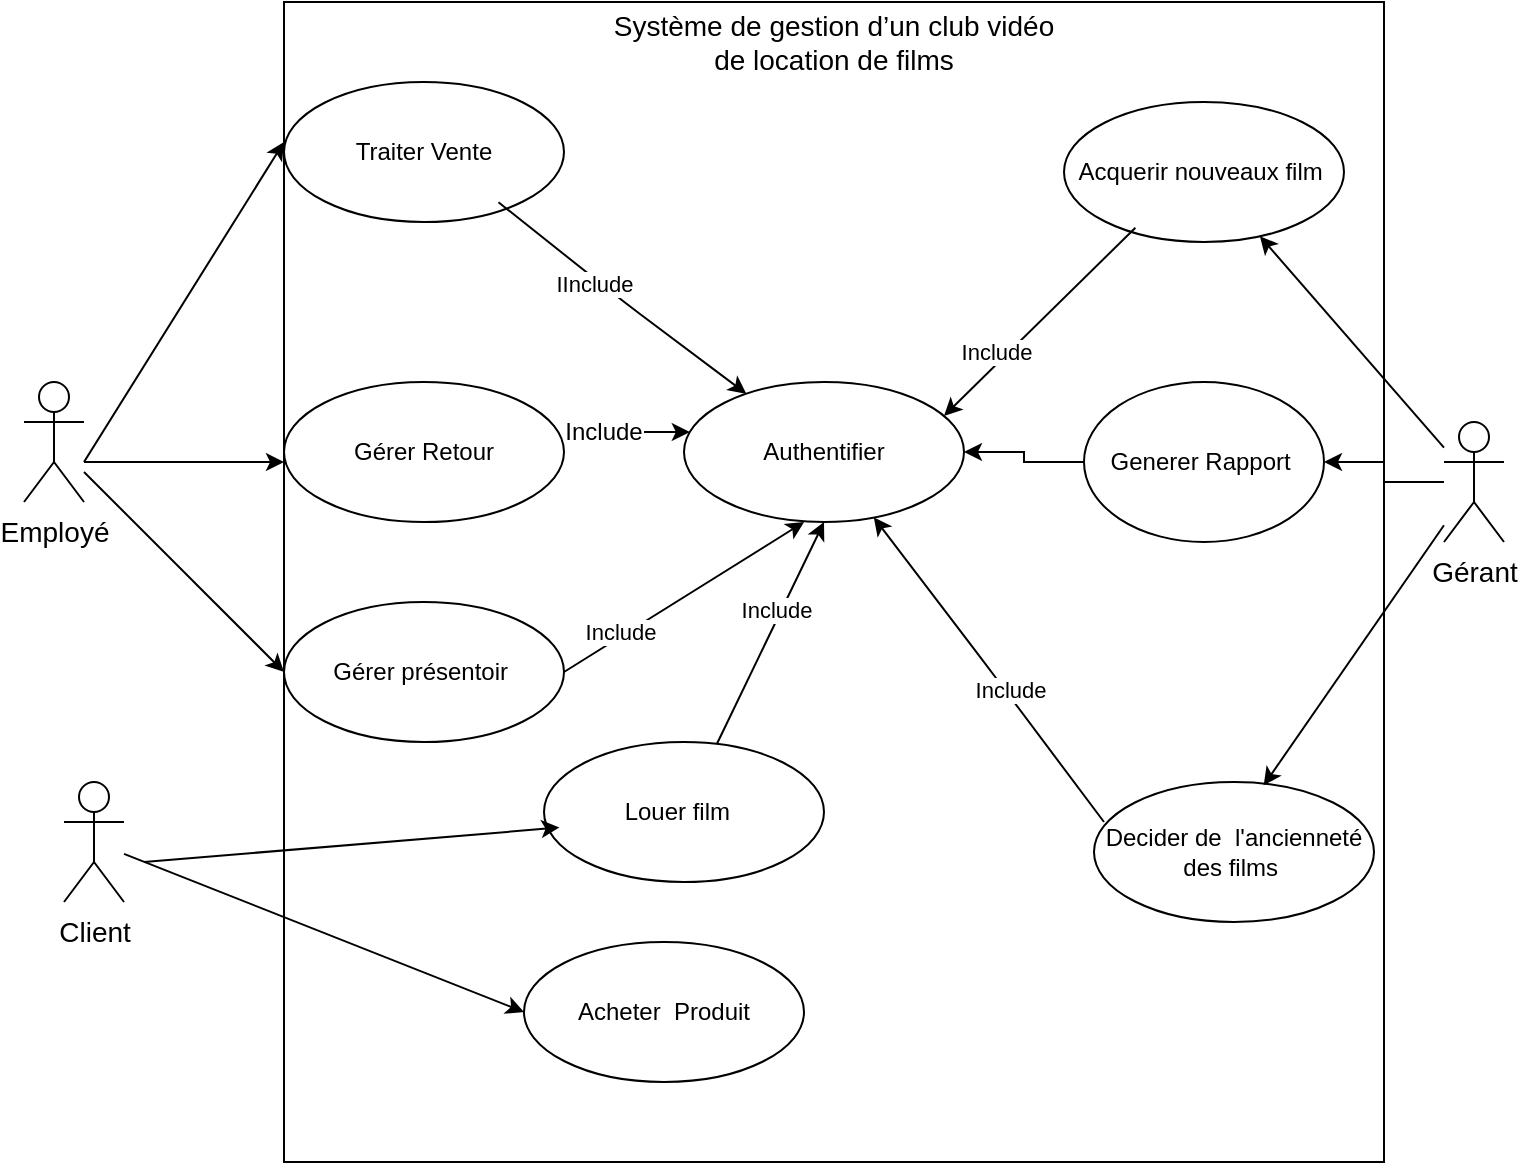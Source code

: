<mxfile version="13.11.0" type="github">
  <diagram name="Page-1" id="e7e014a7-5840-1c2e-5031-d8a46d1fe8dd">
    <mxGraphModel dx="1635" dy="902" grid="1" gridSize="10" guides="1" tooltips="1" connect="1" arrows="1" fold="1" page="1" pageScale="1" pageWidth="1169" pageHeight="826" background="#ffffff" math="0" shadow="0">
      <root>
        <mxCell id="0" />
        <mxCell id="1" parent="0" />
        <mxCell id="ux-bb5XQzaTD-5cg93xW-41" value="" style="html=1;" parent="1" vertex="1">
          <mxGeometry x="360" y="100" width="550" height="580" as="geometry" />
        </mxCell>
        <mxCell id="ux-bb5XQzaTD-5cg93xW-46" value="Traiter Vente" style="ellipse;whiteSpace=wrap;html=1;" parent="1" vertex="1">
          <mxGeometry x="360" y="140" width="140" height="70" as="geometry" />
        </mxCell>
        <mxCell id="ux-bb5XQzaTD-5cg93xW-56" value="" style="edgeStyle=orthogonalEdgeStyle;rounded=0;orthogonalLoop=1;jettySize=auto;html=1;" parent="1" source="ux-bb5XQzaTD-5cg93xW-87" target="ux-bb5XQzaTD-5cg93xW-49" edge="1">
          <mxGeometry relative="1" as="geometry">
            <Array as="points">
              <mxPoint x="540" y="320" />
              <mxPoint x="540" y="320" />
            </Array>
          </mxGeometry>
        </mxCell>
        <mxCell id="ux-bb5XQzaTD-5cg93xW-47" value="Gérer Retour" style="ellipse;whiteSpace=wrap;html=1;" parent="1" vertex="1">
          <mxGeometry x="360" y="290" width="140" height="70" as="geometry" />
        </mxCell>
        <mxCell id="ux-bb5XQzaTD-5cg93xW-48" value="Gérer présentoir&amp;nbsp;" style="ellipse;whiteSpace=wrap;html=1;" parent="1" vertex="1">
          <mxGeometry x="360" y="400" width="140" height="70" as="geometry" />
        </mxCell>
        <mxCell id="ux-bb5XQzaTD-5cg93xW-49" value="Authentifier" style="ellipse;whiteSpace=wrap;html=1;" parent="1" vertex="1">
          <mxGeometry x="560" y="290" width="140" height="70" as="geometry" />
        </mxCell>
        <mxCell id="ux-bb5XQzaTD-5cg93xW-50" value="Acquerir nouveaux film&amp;nbsp;" style="ellipse;whiteSpace=wrap;html=1;" parent="1" vertex="1">
          <mxGeometry x="750" y="150" width="140" height="70" as="geometry" />
        </mxCell>
        <mxCell id="ux-bb5XQzaTD-5cg93xW-51" value="Decider de&amp;nbsp; l&#39;ancienneté des films&amp;nbsp;" style="ellipse;whiteSpace=wrap;html=1;" parent="1" vertex="1">
          <mxGeometry x="765" y="490" width="140" height="70" as="geometry" />
        </mxCell>
        <mxCell id="ux-bb5XQzaTD-5cg93xW-57" value="Louer film&amp;nbsp;&amp;nbsp;" style="ellipse;whiteSpace=wrap;html=1;" parent="1" vertex="1">
          <mxGeometry x="490" y="470" width="140" height="70" as="geometry" />
        </mxCell>
        <mxCell id="ux-bb5XQzaTD-5cg93xW-59" value="" style="endArrow=classic;html=1;exitX=0.255;exitY=0.898;exitDx=0;exitDy=0;exitPerimeter=0;" parent="1" source="ux-bb5XQzaTD-5cg93xW-50" edge="1">
          <mxGeometry width="50" height="50" relative="1" as="geometry">
            <mxPoint x="765" y="230" as="sourcePoint" />
            <mxPoint x="690" y="307" as="targetPoint" />
          </mxGeometry>
        </mxCell>
        <mxCell id="ux-bb5XQzaTD-5cg93xW-84" value="Include" style="edgeLabel;html=1;align=center;verticalAlign=middle;resizable=0;points=[];" parent="ux-bb5XQzaTD-5cg93xW-59" vertex="1" connectable="0">
          <mxGeometry x="0.378" y="-6" relative="1" as="geometry">
            <mxPoint y="1" as="offset" />
          </mxGeometry>
        </mxCell>
        <mxCell id="ux-bb5XQzaTD-5cg93xW-61" value="" style="endArrow=classic;html=1;" parent="1" target="ux-bb5XQzaTD-5cg93xW-49" edge="1">
          <mxGeometry width="50" height="50" relative="1" as="geometry">
            <mxPoint x="770" y="510" as="sourcePoint" />
            <mxPoint x="820" y="460" as="targetPoint" />
            <Array as="points">
              <mxPoint x="710" y="430" />
            </Array>
          </mxGeometry>
        </mxCell>
        <mxCell id="ux-bb5XQzaTD-5cg93xW-83" value="Include" style="edgeLabel;html=1;align=center;verticalAlign=middle;resizable=0;points=[];" parent="ux-bb5XQzaTD-5cg93xW-61" vertex="1" connectable="0">
          <mxGeometry x="-0.149" y="-2" relative="1" as="geometry">
            <mxPoint as="offset" />
          </mxGeometry>
        </mxCell>
        <mxCell id="ux-bb5XQzaTD-5cg93xW-65" value="" style="endArrow=classic;html=1;exitX=0.766;exitY=0.859;exitDx=0;exitDy=0;exitPerimeter=0;" parent="1" source="ux-bb5XQzaTD-5cg93xW-46" target="ux-bb5XQzaTD-5cg93xW-49" edge="1">
          <mxGeometry width="50" height="50" relative="1" as="geometry">
            <mxPoint x="490" y="250" as="sourcePoint" />
            <mxPoint x="540" y="200" as="targetPoint" />
            <Array as="points">
              <mxPoint x="530" y="250" />
            </Array>
          </mxGeometry>
        </mxCell>
        <mxCell id="ux-bb5XQzaTD-5cg93xW-81" value="IInclude" style="edgeLabel;html=1;align=center;verticalAlign=middle;resizable=0;points=[];" parent="ux-bb5XQzaTD-5cg93xW-65" vertex="1" connectable="0">
          <mxGeometry x="-0.201" y="-2" relative="1" as="geometry">
            <mxPoint as="offset" />
          </mxGeometry>
        </mxCell>
        <mxCell id="ux-bb5XQzaTD-5cg93xW-66" value="" style="endArrow=classic;html=1;exitX=1;exitY=0.5;exitDx=0;exitDy=0;entryX=0.429;entryY=1;entryDx=0;entryDy=0;entryPerimeter=0;" parent="1" source="ux-bb5XQzaTD-5cg93xW-48" target="ux-bb5XQzaTD-5cg93xW-49" edge="1">
          <mxGeometry width="50" height="50" relative="1" as="geometry">
            <mxPoint x="560" y="510" as="sourcePoint" />
            <mxPoint x="610" y="460" as="targetPoint" />
          </mxGeometry>
        </mxCell>
        <mxCell id="ux-bb5XQzaTD-5cg93xW-85" value="Include" style="edgeLabel;html=1;align=center;verticalAlign=middle;resizable=0;points=[];" parent="ux-bb5XQzaTD-5cg93xW-66" vertex="1" connectable="0">
          <mxGeometry x="-0.514" y="2" relative="1" as="geometry">
            <mxPoint as="offset" />
          </mxGeometry>
        </mxCell>
        <mxCell id="ux-bb5XQzaTD-5cg93xW-67" value="&lt;font style=&quot;font-size: 14px&quot;&gt;Employé&lt;/font&gt;" style="shape=umlActor;verticalLabelPosition=bottom;verticalAlign=top;html=1;outlineConnect=0;" parent="1" vertex="1">
          <mxGeometry x="230" y="290" width="30" height="60" as="geometry" />
        </mxCell>
        <mxCell id="ClT_vyswS8u7zCiZYYmr-5" value="" style="edgeStyle=orthogonalEdgeStyle;rounded=0;orthogonalLoop=1;jettySize=auto;html=1;" edge="1" parent="1" source="ux-bb5XQzaTD-5cg93xW-69" target="ClT_vyswS8u7zCiZYYmr-2">
          <mxGeometry relative="1" as="geometry" />
        </mxCell>
        <mxCell id="ux-bb5XQzaTD-5cg93xW-69" value="&lt;span style=&quot;font-size: 14px&quot;&gt;Gérant&lt;/span&gt;" style="shape=umlActor;verticalLabelPosition=bottom;verticalAlign=top;html=1;outlineConnect=0;" parent="1" vertex="1">
          <mxGeometry x="940" y="310" width="30" height="60" as="geometry" />
        </mxCell>
        <mxCell id="ux-bb5XQzaTD-5cg93xW-70" value="&lt;span style=&quot;font-size: 14px&quot;&gt;Client&lt;/span&gt;" style="shape=umlActor;verticalLabelPosition=bottom;verticalAlign=top;html=1;outlineConnect=0;" parent="1" vertex="1">
          <mxGeometry x="250" y="490" width="30" height="60" as="geometry" />
        </mxCell>
        <mxCell id="ux-bb5XQzaTD-5cg93xW-71" value="" style="endArrow=classic;html=1;" parent="1" source="ux-bb5XQzaTD-5cg93xW-69" target="ux-bb5XQzaTD-5cg93xW-50" edge="1">
          <mxGeometry width="50" height="50" relative="1" as="geometry">
            <mxPoint x="840" y="330" as="sourcePoint" />
            <mxPoint x="890" y="280" as="targetPoint" />
          </mxGeometry>
        </mxCell>
        <mxCell id="ux-bb5XQzaTD-5cg93xW-72" value="" style="endArrow=classic;html=1;entryX=0.606;entryY=0.024;entryDx=0;entryDy=0;entryPerimeter=0;" parent="1" source="ux-bb5XQzaTD-5cg93xW-69" target="ux-bb5XQzaTD-5cg93xW-51" edge="1">
          <mxGeometry width="50" height="50" relative="1" as="geometry">
            <mxPoint x="830" y="415" as="sourcePoint" />
            <mxPoint x="880" y="365" as="targetPoint" />
          </mxGeometry>
        </mxCell>
        <mxCell id="ux-bb5XQzaTD-5cg93xW-73" value="" style="endArrow=classic;html=1;" parent="1" edge="1">
          <mxGeometry width="50" height="50" relative="1" as="geometry">
            <mxPoint x="260" y="330" as="sourcePoint" />
            <mxPoint x="360" y="170" as="targetPoint" />
          </mxGeometry>
        </mxCell>
        <mxCell id="ux-bb5XQzaTD-5cg93xW-75" value="" style="endArrow=classic;html=1;entryX=0;entryY=0.5;entryDx=0;entryDy=0;" parent="1" source="ux-bb5XQzaTD-5cg93xW-67" target="ux-bb5XQzaTD-5cg93xW-48" edge="1">
          <mxGeometry width="50" height="50" relative="1" as="geometry">
            <mxPoint x="280" y="330" as="sourcePoint" />
            <mxPoint x="300" y="370" as="targetPoint" />
          </mxGeometry>
        </mxCell>
        <mxCell id="ux-bb5XQzaTD-5cg93xW-77" value="" style="endArrow=classic;html=1;" parent="1" edge="1">
          <mxGeometry width="50" height="50" relative="1" as="geometry">
            <mxPoint x="260" y="330" as="sourcePoint" />
            <mxPoint x="360" y="330" as="targetPoint" />
          </mxGeometry>
        </mxCell>
        <mxCell id="ux-bb5XQzaTD-5cg93xW-78" value="" style="endArrow=classic;html=1;entryX=0.055;entryY=0.611;entryDx=0;entryDy=0;entryPerimeter=0;" parent="1" target="ux-bb5XQzaTD-5cg93xW-57" edge="1">
          <mxGeometry width="50" height="50" relative="1" as="geometry">
            <mxPoint x="290" y="530" as="sourcePoint" />
            <mxPoint x="320" y="480" as="targetPoint" />
          </mxGeometry>
        </mxCell>
        <mxCell id="ux-bb5XQzaTD-5cg93xW-79" value="" style="endArrow=classic;html=1;entryX=0.5;entryY=1;entryDx=0;entryDy=0;" parent="1" source="ux-bb5XQzaTD-5cg93xW-57" target="ux-bb5XQzaTD-5cg93xW-49" edge="1">
          <mxGeometry width="50" height="50" relative="1" as="geometry">
            <mxPoint x="520" y="490" as="sourcePoint" />
            <mxPoint x="570" y="440" as="targetPoint" />
          </mxGeometry>
        </mxCell>
        <mxCell id="ux-bb5XQzaTD-5cg93xW-82" value="Include" style="edgeLabel;html=1;align=center;verticalAlign=middle;resizable=0;points=[];" parent="ux-bb5XQzaTD-5cg93xW-79" vertex="1" connectable="0">
          <mxGeometry x="0.196" y="3" relative="1" as="geometry">
            <mxPoint as="offset" />
          </mxGeometry>
        </mxCell>
        <mxCell id="ux-bb5XQzaTD-5cg93xW-80" value="&lt;font style=&quot;font-size: 14px&quot;&gt;Système de gestion d’un club vidéo de location de films&lt;/font&gt;" style="text;html=1;strokeColor=none;fillColor=none;align=center;verticalAlign=middle;whiteSpace=wrap;rounded=0;strokeWidth=4;" parent="1" vertex="1">
          <mxGeometry x="520" y="110" width="230" height="20" as="geometry" />
        </mxCell>
        <mxCell id="ux-bb5XQzaTD-5cg93xW-87" value="Include" style="text;html=1;strokeColor=none;fillColor=none;align=center;verticalAlign=middle;whiteSpace=wrap;rounded=0;" parent="1" vertex="1">
          <mxGeometry x="500" y="305" width="40" height="20" as="geometry" />
        </mxCell>
        <mxCell id="ux-bb5XQzaTD-5cg93xW-93" value="Acheter&amp;nbsp; Produit" style="ellipse;whiteSpace=wrap;html=1;strokeWidth=1;" parent="1" vertex="1">
          <mxGeometry x="480" y="570" width="140" height="70" as="geometry" />
        </mxCell>
        <mxCell id="ux-bb5XQzaTD-5cg93xW-95" value="" style="endArrow=classic;html=1;entryX=0;entryY=0.5;entryDx=0;entryDy=0;" parent="1" source="ux-bb5XQzaTD-5cg93xW-70" target="ux-bb5XQzaTD-5cg93xW-93" edge="1">
          <mxGeometry width="50" height="50" relative="1" as="geometry">
            <mxPoint x="405" y="620" as="sourcePoint" />
            <mxPoint x="455" y="570" as="targetPoint" />
          </mxGeometry>
        </mxCell>
        <mxCell id="ClT_vyswS8u7zCiZYYmr-4" value="" style="edgeStyle=orthogonalEdgeStyle;rounded=0;orthogonalLoop=1;jettySize=auto;html=1;" edge="1" parent="1" source="ClT_vyswS8u7zCiZYYmr-2" target="ux-bb5XQzaTD-5cg93xW-49">
          <mxGeometry relative="1" as="geometry" />
        </mxCell>
        <mxCell id="ClT_vyswS8u7zCiZYYmr-2" value="Generer Rapport&amp;nbsp;" style="ellipse;whiteSpace=wrap;html=1;" vertex="1" parent="1">
          <mxGeometry x="760" y="290" width="120" height="80" as="geometry" />
        </mxCell>
      </root>
    </mxGraphModel>
  </diagram>
</mxfile>
